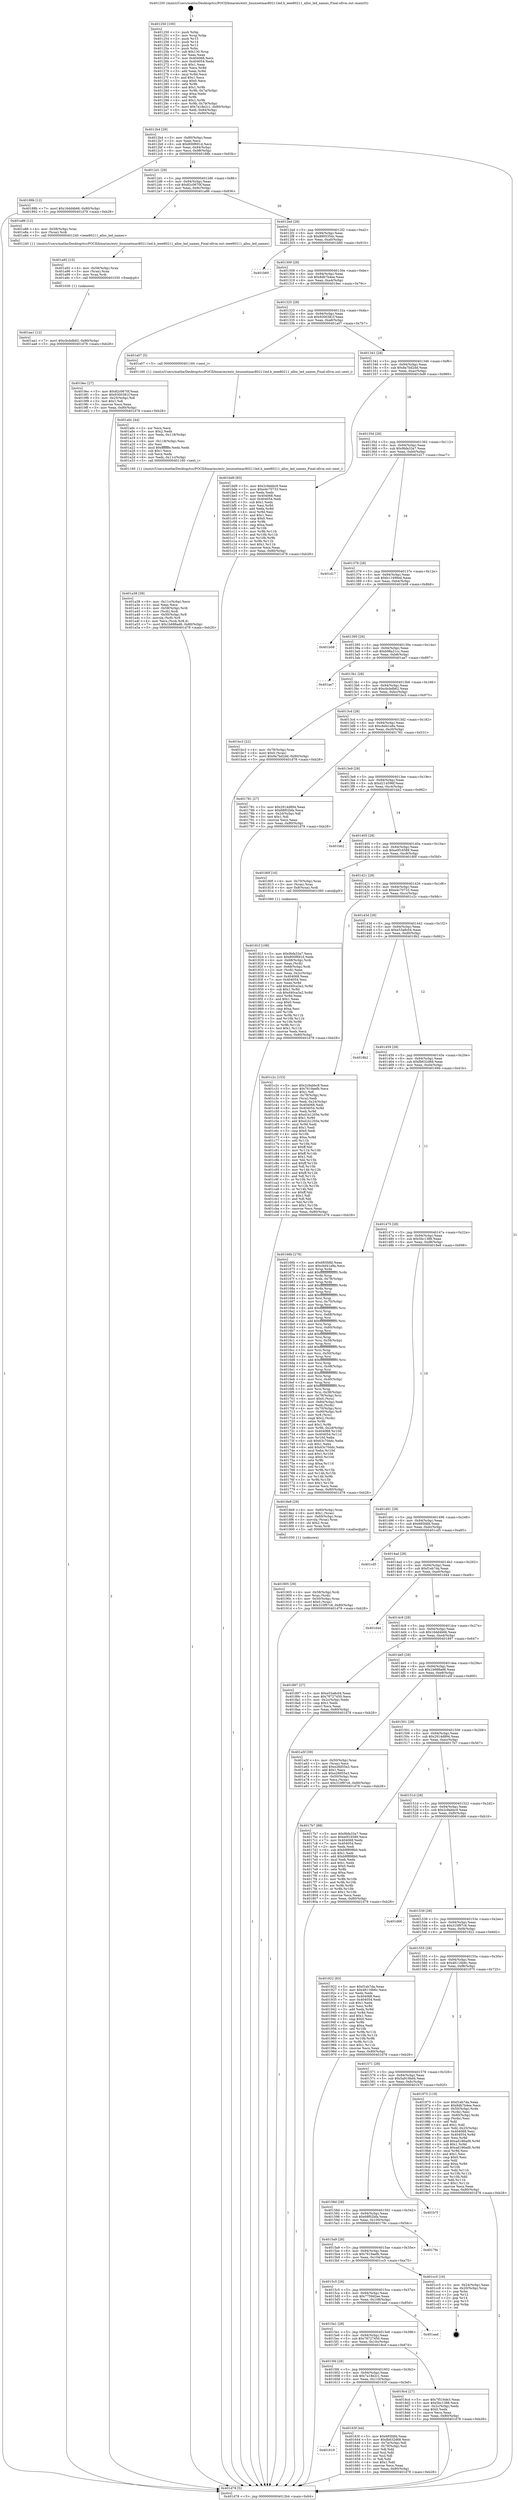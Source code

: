 digraph "0x401250" {
  label = "0x401250 (/mnt/c/Users/mathe/Desktop/tcc/POCII/binaries/extr_linuxnetmac80211led.h_ieee80211_alloc_led_names_Final-ollvm.out::main(0))"
  labelloc = "t"
  node[shape=record]

  Entry [label="",width=0.3,height=0.3,shape=circle,fillcolor=black,style=filled]
  "0x4012b4" [label="{
     0x4012b4 [29]\l
     | [instrs]\l
     &nbsp;&nbsp;0x4012b4 \<+3\>: mov -0x80(%rbp),%eax\l
     &nbsp;&nbsp;0x4012b7 \<+2\>: mov %eax,%ecx\l
     &nbsp;&nbsp;0x4012b9 \<+6\>: sub $0x800f691d,%ecx\l
     &nbsp;&nbsp;0x4012bf \<+6\>: mov %eax,-0x94(%rbp)\l
     &nbsp;&nbsp;0x4012c5 \<+6\>: mov %ecx,-0x98(%rbp)\l
     &nbsp;&nbsp;0x4012cb \<+6\>: je 000000000040188b \<main+0x63b\>\l
  }"]
  "0x40188b" [label="{
     0x40188b [12]\l
     | [instrs]\l
     &nbsp;&nbsp;0x40188b \<+7\>: movl $0x16dd4b66,-0x80(%rbp)\l
     &nbsp;&nbsp;0x401892 \<+5\>: jmp 0000000000401d78 \<main+0xb28\>\l
  }"]
  "0x4012d1" [label="{
     0x4012d1 [28]\l
     | [instrs]\l
     &nbsp;&nbsp;0x4012d1 \<+5\>: jmp 00000000004012d6 \<main+0x86\>\l
     &nbsp;&nbsp;0x4012d6 \<+6\>: mov -0x94(%rbp),%eax\l
     &nbsp;&nbsp;0x4012dc \<+5\>: sub $0x82c0670f,%eax\l
     &nbsp;&nbsp;0x4012e1 \<+6\>: mov %eax,-0x9c(%rbp)\l
     &nbsp;&nbsp;0x4012e7 \<+6\>: je 0000000000401a86 \<main+0x836\>\l
  }"]
  Exit [label="",width=0.3,height=0.3,shape=circle,fillcolor=black,style=filled,peripheries=2]
  "0x401a86" [label="{
     0x401a86 [12]\l
     | [instrs]\l
     &nbsp;&nbsp;0x401a86 \<+4\>: mov -0x58(%rbp),%rax\l
     &nbsp;&nbsp;0x401a8a \<+3\>: mov (%rax),%rdi\l
     &nbsp;&nbsp;0x401a8d \<+5\>: call 0000000000401240 \<ieee80211_alloc_led_names\>\l
     | [calls]\l
     &nbsp;&nbsp;0x401240 \{1\} (/mnt/c/Users/mathe/Desktop/tcc/POCII/binaries/extr_linuxnetmac80211led.h_ieee80211_alloc_led_names_Final-ollvm.out::ieee80211_alloc_led_names)\l
  }"]
  "0x4012ed" [label="{
     0x4012ed [28]\l
     | [instrs]\l
     &nbsp;&nbsp;0x4012ed \<+5\>: jmp 00000000004012f2 \<main+0xa2\>\l
     &nbsp;&nbsp;0x4012f2 \<+6\>: mov -0x94(%rbp),%eax\l
     &nbsp;&nbsp;0x4012f8 \<+5\>: sub $0x8905354c,%eax\l
     &nbsp;&nbsp;0x4012fd \<+6\>: mov %eax,-0xa0(%rbp)\l
     &nbsp;&nbsp;0x401303 \<+6\>: je 0000000000401b60 \<main+0x910\>\l
  }"]
  "0x401aa1" [label="{
     0x401aa1 [12]\l
     | [instrs]\l
     &nbsp;&nbsp;0x401aa1 \<+7\>: movl $0xcbcbdb62,-0x80(%rbp)\l
     &nbsp;&nbsp;0x401aa8 \<+5\>: jmp 0000000000401d78 \<main+0xb28\>\l
  }"]
  "0x401b60" [label="{
     0x401b60\l
  }", style=dashed]
  "0x401309" [label="{
     0x401309 [28]\l
     | [instrs]\l
     &nbsp;&nbsp;0x401309 \<+5\>: jmp 000000000040130e \<main+0xbe\>\l
     &nbsp;&nbsp;0x40130e \<+6\>: mov -0x94(%rbp),%eax\l
     &nbsp;&nbsp;0x401314 \<+5\>: sub $0x8db7b4ee,%eax\l
     &nbsp;&nbsp;0x401319 \<+6\>: mov %eax,-0xa4(%rbp)\l
     &nbsp;&nbsp;0x40131f \<+6\>: je 00000000004019ec \<main+0x79c\>\l
  }"]
  "0x401a92" [label="{
     0x401a92 [15]\l
     | [instrs]\l
     &nbsp;&nbsp;0x401a92 \<+4\>: mov -0x58(%rbp),%rax\l
     &nbsp;&nbsp;0x401a96 \<+3\>: mov (%rax),%rax\l
     &nbsp;&nbsp;0x401a99 \<+3\>: mov %rax,%rdi\l
     &nbsp;&nbsp;0x401a9c \<+5\>: call 0000000000401030 \<free@plt\>\l
     | [calls]\l
     &nbsp;&nbsp;0x401030 \{1\} (unknown)\l
  }"]
  "0x4019ec" [label="{
     0x4019ec [27]\l
     | [instrs]\l
     &nbsp;&nbsp;0x4019ec \<+5\>: mov $0x82c0670f,%eax\l
     &nbsp;&nbsp;0x4019f1 \<+5\>: mov $0x9300381f,%ecx\l
     &nbsp;&nbsp;0x4019f6 \<+3\>: mov -0x25(%rbp),%dl\l
     &nbsp;&nbsp;0x4019f9 \<+3\>: test $0x1,%dl\l
     &nbsp;&nbsp;0x4019fc \<+3\>: cmovne %ecx,%eax\l
     &nbsp;&nbsp;0x4019ff \<+3\>: mov %eax,-0x80(%rbp)\l
     &nbsp;&nbsp;0x401a02 \<+5\>: jmp 0000000000401d78 \<main+0xb28\>\l
  }"]
  "0x401325" [label="{
     0x401325 [28]\l
     | [instrs]\l
     &nbsp;&nbsp;0x401325 \<+5\>: jmp 000000000040132a \<main+0xda\>\l
     &nbsp;&nbsp;0x40132a \<+6\>: mov -0x94(%rbp),%eax\l
     &nbsp;&nbsp;0x401330 \<+5\>: sub $0x9300381f,%eax\l
     &nbsp;&nbsp;0x401335 \<+6\>: mov %eax,-0xa8(%rbp)\l
     &nbsp;&nbsp;0x40133b \<+6\>: je 0000000000401a07 \<main+0x7b7\>\l
  }"]
  "0x401a38" [label="{
     0x401a38 [39]\l
     | [instrs]\l
     &nbsp;&nbsp;0x401a38 \<+6\>: mov -0x11c(%rbp),%ecx\l
     &nbsp;&nbsp;0x401a3e \<+3\>: imul %eax,%ecx\l
     &nbsp;&nbsp;0x401a41 \<+4\>: mov -0x58(%rbp),%rdi\l
     &nbsp;&nbsp;0x401a45 \<+3\>: mov (%rdi),%rdi\l
     &nbsp;&nbsp;0x401a48 \<+4\>: mov -0x50(%rbp),%r8\l
     &nbsp;&nbsp;0x401a4c \<+3\>: movslq (%r8),%r8\l
     &nbsp;&nbsp;0x401a4f \<+4\>: mov %ecx,(%rdi,%r8,4)\l
     &nbsp;&nbsp;0x401a53 \<+7\>: movl $0x1b688ad6,-0x80(%rbp)\l
     &nbsp;&nbsp;0x401a5a \<+5\>: jmp 0000000000401d78 \<main+0xb28\>\l
  }"]
  "0x401a07" [label="{
     0x401a07 [5]\l
     | [instrs]\l
     &nbsp;&nbsp;0x401a07 \<+5\>: call 0000000000401160 \<next_i\>\l
     | [calls]\l
     &nbsp;&nbsp;0x401160 \{1\} (/mnt/c/Users/mathe/Desktop/tcc/POCII/binaries/extr_linuxnetmac80211led.h_ieee80211_alloc_led_names_Final-ollvm.out::next_i)\l
  }"]
  "0x401341" [label="{
     0x401341 [28]\l
     | [instrs]\l
     &nbsp;&nbsp;0x401341 \<+5\>: jmp 0000000000401346 \<main+0xf6\>\l
     &nbsp;&nbsp;0x401346 \<+6\>: mov -0x94(%rbp),%eax\l
     &nbsp;&nbsp;0x40134c \<+5\>: sub $0x9a7bd2dd,%eax\l
     &nbsp;&nbsp;0x401351 \<+6\>: mov %eax,-0xac(%rbp)\l
     &nbsp;&nbsp;0x401357 \<+6\>: je 0000000000401bd9 \<main+0x989\>\l
  }"]
  "0x401a0c" [label="{
     0x401a0c [44]\l
     | [instrs]\l
     &nbsp;&nbsp;0x401a0c \<+2\>: xor %ecx,%ecx\l
     &nbsp;&nbsp;0x401a0e \<+5\>: mov $0x2,%edx\l
     &nbsp;&nbsp;0x401a13 \<+6\>: mov %edx,-0x118(%rbp)\l
     &nbsp;&nbsp;0x401a19 \<+1\>: cltd\l
     &nbsp;&nbsp;0x401a1a \<+6\>: mov -0x118(%rbp),%esi\l
     &nbsp;&nbsp;0x401a20 \<+2\>: idiv %esi\l
     &nbsp;&nbsp;0x401a22 \<+6\>: imul $0xfffffffe,%edx,%edx\l
     &nbsp;&nbsp;0x401a28 \<+3\>: sub $0x1,%ecx\l
     &nbsp;&nbsp;0x401a2b \<+2\>: sub %ecx,%edx\l
     &nbsp;&nbsp;0x401a2d \<+6\>: mov %edx,-0x11c(%rbp)\l
     &nbsp;&nbsp;0x401a33 \<+5\>: call 0000000000401160 \<next_i\>\l
     | [calls]\l
     &nbsp;&nbsp;0x401160 \{1\} (/mnt/c/Users/mathe/Desktop/tcc/POCII/binaries/extr_linuxnetmac80211led.h_ieee80211_alloc_led_names_Final-ollvm.out::next_i)\l
  }"]
  "0x401bd9" [label="{
     0x401bd9 [83]\l
     | [instrs]\l
     &nbsp;&nbsp;0x401bd9 \<+5\>: mov $0x2c9abbc9,%eax\l
     &nbsp;&nbsp;0x401bde \<+5\>: mov $0xe4c70733,%ecx\l
     &nbsp;&nbsp;0x401be3 \<+2\>: xor %edx,%edx\l
     &nbsp;&nbsp;0x401be5 \<+7\>: mov 0x404068,%esi\l
     &nbsp;&nbsp;0x401bec \<+7\>: mov 0x404054,%edi\l
     &nbsp;&nbsp;0x401bf3 \<+3\>: sub $0x1,%edx\l
     &nbsp;&nbsp;0x401bf6 \<+3\>: mov %esi,%r8d\l
     &nbsp;&nbsp;0x401bf9 \<+3\>: add %edx,%r8d\l
     &nbsp;&nbsp;0x401bfc \<+4\>: imul %r8d,%esi\l
     &nbsp;&nbsp;0x401c00 \<+3\>: and $0x1,%esi\l
     &nbsp;&nbsp;0x401c03 \<+3\>: cmp $0x0,%esi\l
     &nbsp;&nbsp;0x401c06 \<+4\>: sete %r9b\l
     &nbsp;&nbsp;0x401c0a \<+3\>: cmp $0xa,%edi\l
     &nbsp;&nbsp;0x401c0d \<+4\>: setl %r10b\l
     &nbsp;&nbsp;0x401c11 \<+3\>: mov %r9b,%r11b\l
     &nbsp;&nbsp;0x401c14 \<+3\>: and %r10b,%r11b\l
     &nbsp;&nbsp;0x401c17 \<+3\>: xor %r10b,%r9b\l
     &nbsp;&nbsp;0x401c1a \<+3\>: or %r9b,%r11b\l
     &nbsp;&nbsp;0x401c1d \<+4\>: test $0x1,%r11b\l
     &nbsp;&nbsp;0x401c21 \<+3\>: cmovne %ecx,%eax\l
     &nbsp;&nbsp;0x401c24 \<+3\>: mov %eax,-0x80(%rbp)\l
     &nbsp;&nbsp;0x401c27 \<+5\>: jmp 0000000000401d78 \<main+0xb28\>\l
  }"]
  "0x40135d" [label="{
     0x40135d [28]\l
     | [instrs]\l
     &nbsp;&nbsp;0x40135d \<+5\>: jmp 0000000000401362 \<main+0x112\>\l
     &nbsp;&nbsp;0x401362 \<+6\>: mov -0x94(%rbp),%eax\l
     &nbsp;&nbsp;0x401368 \<+5\>: sub $0x9bfa33a7,%eax\l
     &nbsp;&nbsp;0x40136d \<+6\>: mov %eax,-0xb0(%rbp)\l
     &nbsp;&nbsp;0x401373 \<+6\>: je 0000000000401d17 \<main+0xac7\>\l
  }"]
  "0x401905" [label="{
     0x401905 [29]\l
     | [instrs]\l
     &nbsp;&nbsp;0x401905 \<+4\>: mov -0x58(%rbp),%rdi\l
     &nbsp;&nbsp;0x401909 \<+3\>: mov %rax,(%rdi)\l
     &nbsp;&nbsp;0x40190c \<+4\>: mov -0x50(%rbp),%rax\l
     &nbsp;&nbsp;0x401910 \<+6\>: movl $0x0,(%rax)\l
     &nbsp;&nbsp;0x401916 \<+7\>: movl $0x310f97c6,-0x80(%rbp)\l
     &nbsp;&nbsp;0x40191d \<+5\>: jmp 0000000000401d78 \<main+0xb28\>\l
  }"]
  "0x401d17" [label="{
     0x401d17\l
  }", style=dashed]
  "0x401379" [label="{
     0x401379 [28]\l
     | [instrs]\l
     &nbsp;&nbsp;0x401379 \<+5\>: jmp 000000000040137e \<main+0x12e\>\l
     &nbsp;&nbsp;0x40137e \<+6\>: mov -0x94(%rbp),%eax\l
     &nbsp;&nbsp;0x401384 \<+5\>: sub $0xb11499ed,%eax\l
     &nbsp;&nbsp;0x401389 \<+6\>: mov %eax,-0xb4(%rbp)\l
     &nbsp;&nbsp;0x40138f \<+6\>: je 0000000000401b08 \<main+0x8b8\>\l
  }"]
  "0x40181f" [label="{
     0x40181f [108]\l
     | [instrs]\l
     &nbsp;&nbsp;0x40181f \<+5\>: mov $0x9bfa33a7,%ecx\l
     &nbsp;&nbsp;0x401824 \<+5\>: mov $0x800f691d,%edx\l
     &nbsp;&nbsp;0x401829 \<+4\>: mov -0x68(%rbp),%rdi\l
     &nbsp;&nbsp;0x40182d \<+2\>: mov %eax,(%rdi)\l
     &nbsp;&nbsp;0x40182f \<+4\>: mov -0x68(%rbp),%rdi\l
     &nbsp;&nbsp;0x401833 \<+2\>: mov (%rdi),%eax\l
     &nbsp;&nbsp;0x401835 \<+3\>: mov %eax,-0x2c(%rbp)\l
     &nbsp;&nbsp;0x401838 \<+7\>: mov 0x404068,%eax\l
     &nbsp;&nbsp;0x40183f \<+7\>: mov 0x404054,%esi\l
     &nbsp;&nbsp;0x401846 \<+3\>: mov %eax,%r8d\l
     &nbsp;&nbsp;0x401849 \<+7\>: add $0xd40ca3a2,%r8d\l
     &nbsp;&nbsp;0x401850 \<+4\>: sub $0x1,%r8d\l
     &nbsp;&nbsp;0x401854 \<+7\>: sub $0xd40ca3a2,%r8d\l
     &nbsp;&nbsp;0x40185b \<+4\>: imul %r8d,%eax\l
     &nbsp;&nbsp;0x40185f \<+3\>: and $0x1,%eax\l
     &nbsp;&nbsp;0x401862 \<+3\>: cmp $0x0,%eax\l
     &nbsp;&nbsp;0x401865 \<+4\>: sete %r9b\l
     &nbsp;&nbsp;0x401869 \<+3\>: cmp $0xa,%esi\l
     &nbsp;&nbsp;0x40186c \<+4\>: setl %r10b\l
     &nbsp;&nbsp;0x401870 \<+3\>: mov %r9b,%r11b\l
     &nbsp;&nbsp;0x401873 \<+3\>: and %r10b,%r11b\l
     &nbsp;&nbsp;0x401876 \<+3\>: xor %r10b,%r9b\l
     &nbsp;&nbsp;0x401879 \<+3\>: or %r9b,%r11b\l
     &nbsp;&nbsp;0x40187c \<+4\>: test $0x1,%r11b\l
     &nbsp;&nbsp;0x401880 \<+3\>: cmovne %edx,%ecx\l
     &nbsp;&nbsp;0x401883 \<+3\>: mov %ecx,-0x80(%rbp)\l
     &nbsp;&nbsp;0x401886 \<+5\>: jmp 0000000000401d78 \<main+0xb28\>\l
  }"]
  "0x401b08" [label="{
     0x401b08\l
  }", style=dashed]
  "0x401395" [label="{
     0x401395 [28]\l
     | [instrs]\l
     &nbsp;&nbsp;0x401395 \<+5\>: jmp 000000000040139a \<main+0x14a\>\l
     &nbsp;&nbsp;0x40139a \<+6\>: mov -0x94(%rbp),%eax\l
     &nbsp;&nbsp;0x4013a0 \<+5\>: sub $0xb98a21cc,%eax\l
     &nbsp;&nbsp;0x4013a5 \<+6\>: mov %eax,-0xb8(%rbp)\l
     &nbsp;&nbsp;0x4013ab \<+6\>: je 0000000000401ae7 \<main+0x897\>\l
  }"]
  "0x401250" [label="{
     0x401250 [100]\l
     | [instrs]\l
     &nbsp;&nbsp;0x401250 \<+1\>: push %rbp\l
     &nbsp;&nbsp;0x401251 \<+3\>: mov %rsp,%rbp\l
     &nbsp;&nbsp;0x401254 \<+2\>: push %r15\l
     &nbsp;&nbsp;0x401256 \<+2\>: push %r14\l
     &nbsp;&nbsp;0x401258 \<+2\>: push %r12\l
     &nbsp;&nbsp;0x40125a \<+1\>: push %rbx\l
     &nbsp;&nbsp;0x40125b \<+7\>: sub $0x130,%rsp\l
     &nbsp;&nbsp;0x401262 \<+2\>: xor %eax,%eax\l
     &nbsp;&nbsp;0x401264 \<+7\>: mov 0x404068,%ecx\l
     &nbsp;&nbsp;0x40126b \<+7\>: mov 0x404054,%edx\l
     &nbsp;&nbsp;0x401272 \<+3\>: sub $0x1,%eax\l
     &nbsp;&nbsp;0x401275 \<+3\>: mov %ecx,%r8d\l
     &nbsp;&nbsp;0x401278 \<+3\>: add %eax,%r8d\l
     &nbsp;&nbsp;0x40127b \<+4\>: imul %r8d,%ecx\l
     &nbsp;&nbsp;0x40127f \<+3\>: and $0x1,%ecx\l
     &nbsp;&nbsp;0x401282 \<+3\>: cmp $0x0,%ecx\l
     &nbsp;&nbsp;0x401285 \<+4\>: sete %r9b\l
     &nbsp;&nbsp;0x401289 \<+4\>: and $0x1,%r9b\l
     &nbsp;&nbsp;0x40128d \<+4\>: mov %r9b,-0x7a(%rbp)\l
     &nbsp;&nbsp;0x401291 \<+3\>: cmp $0xa,%edx\l
     &nbsp;&nbsp;0x401294 \<+4\>: setl %r9b\l
     &nbsp;&nbsp;0x401298 \<+4\>: and $0x1,%r9b\l
     &nbsp;&nbsp;0x40129c \<+4\>: mov %r9b,-0x79(%rbp)\l
     &nbsp;&nbsp;0x4012a0 \<+7\>: movl $0x7a18e2c1,-0x80(%rbp)\l
     &nbsp;&nbsp;0x4012a7 \<+6\>: mov %edi,-0x84(%rbp)\l
     &nbsp;&nbsp;0x4012ad \<+7\>: mov %rsi,-0x90(%rbp)\l
  }"]
  "0x401ae7" [label="{
     0x401ae7\l
  }", style=dashed]
  "0x4013b1" [label="{
     0x4013b1 [28]\l
     | [instrs]\l
     &nbsp;&nbsp;0x4013b1 \<+5\>: jmp 00000000004013b6 \<main+0x166\>\l
     &nbsp;&nbsp;0x4013b6 \<+6\>: mov -0x94(%rbp),%eax\l
     &nbsp;&nbsp;0x4013bc \<+5\>: sub $0xcbcbdb62,%eax\l
     &nbsp;&nbsp;0x4013c1 \<+6\>: mov %eax,-0xbc(%rbp)\l
     &nbsp;&nbsp;0x4013c7 \<+6\>: je 0000000000401bc3 \<main+0x973\>\l
  }"]
  "0x401d78" [label="{
     0x401d78 [5]\l
     | [instrs]\l
     &nbsp;&nbsp;0x401d78 \<+5\>: jmp 00000000004012b4 \<main+0x64\>\l
  }"]
  "0x401bc3" [label="{
     0x401bc3 [22]\l
     | [instrs]\l
     &nbsp;&nbsp;0x401bc3 \<+4\>: mov -0x78(%rbp),%rax\l
     &nbsp;&nbsp;0x401bc7 \<+6\>: movl $0x0,(%rax)\l
     &nbsp;&nbsp;0x401bcd \<+7\>: movl $0x9a7bd2dd,-0x80(%rbp)\l
     &nbsp;&nbsp;0x401bd4 \<+5\>: jmp 0000000000401d78 \<main+0xb28\>\l
  }"]
  "0x4013cd" [label="{
     0x4013cd [28]\l
     | [instrs]\l
     &nbsp;&nbsp;0x4013cd \<+5\>: jmp 00000000004013d2 \<main+0x182\>\l
     &nbsp;&nbsp;0x4013d2 \<+6\>: mov -0x94(%rbp),%eax\l
     &nbsp;&nbsp;0x4013d8 \<+5\>: sub $0xcbd41a9a,%eax\l
     &nbsp;&nbsp;0x4013dd \<+6\>: mov %eax,-0xc0(%rbp)\l
     &nbsp;&nbsp;0x4013e3 \<+6\>: je 0000000000401781 \<main+0x531\>\l
  }"]
  "0x401619" [label="{
     0x401619\l
  }", style=dashed]
  "0x401781" [label="{
     0x401781 [27]\l
     | [instrs]\l
     &nbsp;&nbsp;0x401781 \<+5\>: mov $0x2914d894,%eax\l
     &nbsp;&nbsp;0x401786 \<+5\>: mov $0x68f02bfa,%ecx\l
     &nbsp;&nbsp;0x40178b \<+3\>: mov -0x2d(%rbp),%dl\l
     &nbsp;&nbsp;0x40178e \<+3\>: test $0x1,%dl\l
     &nbsp;&nbsp;0x401791 \<+3\>: cmovne %ecx,%eax\l
     &nbsp;&nbsp;0x401794 \<+3\>: mov %eax,-0x80(%rbp)\l
     &nbsp;&nbsp;0x401797 \<+5\>: jmp 0000000000401d78 \<main+0xb28\>\l
  }"]
  "0x4013e9" [label="{
     0x4013e9 [28]\l
     | [instrs]\l
     &nbsp;&nbsp;0x4013e9 \<+5\>: jmp 00000000004013ee \<main+0x19e\>\l
     &nbsp;&nbsp;0x4013ee \<+6\>: mov -0x94(%rbp),%eax\l
     &nbsp;&nbsp;0x4013f4 \<+5\>: sub $0xd214596f,%eax\l
     &nbsp;&nbsp;0x4013f9 \<+6\>: mov %eax,-0xc4(%rbp)\l
     &nbsp;&nbsp;0x4013ff \<+6\>: je 0000000000401bb2 \<main+0x962\>\l
  }"]
  "0x40163f" [label="{
     0x40163f [44]\l
     | [instrs]\l
     &nbsp;&nbsp;0x40163f \<+5\>: mov $0x685fdfd,%eax\l
     &nbsp;&nbsp;0x401644 \<+5\>: mov $0xfb632d68,%ecx\l
     &nbsp;&nbsp;0x401649 \<+3\>: mov -0x7a(%rbp),%dl\l
     &nbsp;&nbsp;0x40164c \<+4\>: mov -0x79(%rbp),%sil\l
     &nbsp;&nbsp;0x401650 \<+3\>: mov %dl,%dil\l
     &nbsp;&nbsp;0x401653 \<+3\>: and %sil,%dil\l
     &nbsp;&nbsp;0x401656 \<+3\>: xor %sil,%dl\l
     &nbsp;&nbsp;0x401659 \<+3\>: or %dl,%dil\l
     &nbsp;&nbsp;0x40165c \<+4\>: test $0x1,%dil\l
     &nbsp;&nbsp;0x401660 \<+3\>: cmovne %ecx,%eax\l
     &nbsp;&nbsp;0x401663 \<+3\>: mov %eax,-0x80(%rbp)\l
     &nbsp;&nbsp;0x401666 \<+5\>: jmp 0000000000401d78 \<main+0xb28\>\l
  }"]
  "0x401bb2" [label="{
     0x401bb2\l
  }", style=dashed]
  "0x401405" [label="{
     0x401405 [28]\l
     | [instrs]\l
     &nbsp;&nbsp;0x401405 \<+5\>: jmp 000000000040140a \<main+0x1ba\>\l
     &nbsp;&nbsp;0x40140a \<+6\>: mov -0x94(%rbp),%eax\l
     &nbsp;&nbsp;0x401410 \<+5\>: sub $0xe0f16589,%eax\l
     &nbsp;&nbsp;0x401415 \<+6\>: mov %eax,-0xc8(%rbp)\l
     &nbsp;&nbsp;0x40141b \<+6\>: je 000000000040180f \<main+0x5bf\>\l
  }"]
  "0x4015fd" [label="{
     0x4015fd [28]\l
     | [instrs]\l
     &nbsp;&nbsp;0x4015fd \<+5\>: jmp 0000000000401602 \<main+0x3b2\>\l
     &nbsp;&nbsp;0x401602 \<+6\>: mov -0x94(%rbp),%eax\l
     &nbsp;&nbsp;0x401608 \<+5\>: sub $0x7a18e2c1,%eax\l
     &nbsp;&nbsp;0x40160d \<+6\>: mov %eax,-0x110(%rbp)\l
     &nbsp;&nbsp;0x401613 \<+6\>: je 000000000040163f \<main+0x3ef\>\l
  }"]
  "0x40180f" [label="{
     0x40180f [16]\l
     | [instrs]\l
     &nbsp;&nbsp;0x40180f \<+4\>: mov -0x70(%rbp),%rax\l
     &nbsp;&nbsp;0x401813 \<+3\>: mov (%rax),%rax\l
     &nbsp;&nbsp;0x401816 \<+4\>: mov 0x8(%rax),%rdi\l
     &nbsp;&nbsp;0x40181a \<+5\>: call 0000000000401060 \<atoi@plt\>\l
     | [calls]\l
     &nbsp;&nbsp;0x401060 \{1\} (unknown)\l
  }"]
  "0x401421" [label="{
     0x401421 [28]\l
     | [instrs]\l
     &nbsp;&nbsp;0x401421 \<+5\>: jmp 0000000000401426 \<main+0x1d6\>\l
     &nbsp;&nbsp;0x401426 \<+6\>: mov -0x94(%rbp),%eax\l
     &nbsp;&nbsp;0x40142c \<+5\>: sub $0xe4c70733,%eax\l
     &nbsp;&nbsp;0x401431 \<+6\>: mov %eax,-0xcc(%rbp)\l
     &nbsp;&nbsp;0x401437 \<+6\>: je 0000000000401c2c \<main+0x9dc\>\l
  }"]
  "0x4018cd" [label="{
     0x4018cd [27]\l
     | [instrs]\l
     &nbsp;&nbsp;0x4018cd \<+5\>: mov $0x7f516de3,%eax\l
     &nbsp;&nbsp;0x4018d2 \<+5\>: mov $0x5bc1388,%ecx\l
     &nbsp;&nbsp;0x4018d7 \<+3\>: mov -0x2c(%rbp),%edx\l
     &nbsp;&nbsp;0x4018da \<+3\>: cmp $0x0,%edx\l
     &nbsp;&nbsp;0x4018dd \<+3\>: cmove %ecx,%eax\l
     &nbsp;&nbsp;0x4018e0 \<+3\>: mov %eax,-0x80(%rbp)\l
     &nbsp;&nbsp;0x4018e3 \<+5\>: jmp 0000000000401d78 \<main+0xb28\>\l
  }"]
  "0x401c2c" [label="{
     0x401c2c [153]\l
     | [instrs]\l
     &nbsp;&nbsp;0x401c2c \<+5\>: mov $0x2c9abbc9,%eax\l
     &nbsp;&nbsp;0x401c31 \<+5\>: mov $0x7619aefb,%ecx\l
     &nbsp;&nbsp;0x401c36 \<+2\>: mov $0x1,%dl\l
     &nbsp;&nbsp;0x401c38 \<+4\>: mov -0x78(%rbp),%rsi\l
     &nbsp;&nbsp;0x401c3c \<+2\>: mov (%rsi),%edi\l
     &nbsp;&nbsp;0x401c3e \<+3\>: mov %edi,-0x24(%rbp)\l
     &nbsp;&nbsp;0x401c41 \<+7\>: mov 0x404068,%edi\l
     &nbsp;&nbsp;0x401c48 \<+8\>: mov 0x404054,%r8d\l
     &nbsp;&nbsp;0x401c50 \<+3\>: mov %edi,%r9d\l
     &nbsp;&nbsp;0x401c53 \<+7\>: sub $0xd1b1205e,%r9d\l
     &nbsp;&nbsp;0x401c5a \<+4\>: sub $0x1,%r9d\l
     &nbsp;&nbsp;0x401c5e \<+7\>: add $0xd1b1205e,%r9d\l
     &nbsp;&nbsp;0x401c65 \<+4\>: imul %r9d,%edi\l
     &nbsp;&nbsp;0x401c69 \<+3\>: and $0x1,%edi\l
     &nbsp;&nbsp;0x401c6c \<+3\>: cmp $0x0,%edi\l
     &nbsp;&nbsp;0x401c6f \<+4\>: sete %r10b\l
     &nbsp;&nbsp;0x401c73 \<+4\>: cmp $0xa,%r8d\l
     &nbsp;&nbsp;0x401c77 \<+4\>: setl %r11b\l
     &nbsp;&nbsp;0x401c7b \<+3\>: mov %r10b,%bl\l
     &nbsp;&nbsp;0x401c7e \<+3\>: xor $0xff,%bl\l
     &nbsp;&nbsp;0x401c81 \<+3\>: mov %r11b,%r14b\l
     &nbsp;&nbsp;0x401c84 \<+4\>: xor $0xff,%r14b\l
     &nbsp;&nbsp;0x401c88 \<+3\>: xor $0x1,%dl\l
     &nbsp;&nbsp;0x401c8b \<+3\>: mov %bl,%r15b\l
     &nbsp;&nbsp;0x401c8e \<+4\>: and $0xff,%r15b\l
     &nbsp;&nbsp;0x401c92 \<+3\>: and %dl,%r10b\l
     &nbsp;&nbsp;0x401c95 \<+3\>: mov %r14b,%r12b\l
     &nbsp;&nbsp;0x401c98 \<+4\>: and $0xff,%r12b\l
     &nbsp;&nbsp;0x401c9c \<+3\>: and %dl,%r11b\l
     &nbsp;&nbsp;0x401c9f \<+3\>: or %r10b,%r15b\l
     &nbsp;&nbsp;0x401ca2 \<+3\>: or %r11b,%r12b\l
     &nbsp;&nbsp;0x401ca5 \<+3\>: xor %r12b,%r15b\l
     &nbsp;&nbsp;0x401ca8 \<+3\>: or %r14b,%bl\l
     &nbsp;&nbsp;0x401cab \<+3\>: xor $0xff,%bl\l
     &nbsp;&nbsp;0x401cae \<+3\>: or $0x1,%dl\l
     &nbsp;&nbsp;0x401cb1 \<+2\>: and %dl,%bl\l
     &nbsp;&nbsp;0x401cb3 \<+3\>: or %bl,%r15b\l
     &nbsp;&nbsp;0x401cb6 \<+4\>: test $0x1,%r15b\l
     &nbsp;&nbsp;0x401cba \<+3\>: cmovne %ecx,%eax\l
     &nbsp;&nbsp;0x401cbd \<+3\>: mov %eax,-0x80(%rbp)\l
     &nbsp;&nbsp;0x401cc0 \<+5\>: jmp 0000000000401d78 \<main+0xb28\>\l
  }"]
  "0x40143d" [label="{
     0x40143d [28]\l
     | [instrs]\l
     &nbsp;&nbsp;0x40143d \<+5\>: jmp 0000000000401442 \<main+0x1f2\>\l
     &nbsp;&nbsp;0x401442 \<+6\>: mov -0x94(%rbp),%eax\l
     &nbsp;&nbsp;0x401448 \<+5\>: sub $0xe53a8c04,%eax\l
     &nbsp;&nbsp;0x40144d \<+6\>: mov %eax,-0xd0(%rbp)\l
     &nbsp;&nbsp;0x401453 \<+6\>: je 00000000004018b2 \<main+0x662\>\l
  }"]
  "0x4015e1" [label="{
     0x4015e1 [28]\l
     | [instrs]\l
     &nbsp;&nbsp;0x4015e1 \<+5\>: jmp 00000000004015e6 \<main+0x396\>\l
     &nbsp;&nbsp;0x4015e6 \<+6\>: mov -0x94(%rbp),%eax\l
     &nbsp;&nbsp;0x4015ec \<+5\>: sub $0x78727450,%eax\l
     &nbsp;&nbsp;0x4015f1 \<+6\>: mov %eax,-0x10c(%rbp)\l
     &nbsp;&nbsp;0x4015f7 \<+6\>: je 00000000004018cd \<main+0x67d\>\l
  }"]
  "0x4018b2" [label="{
     0x4018b2\l
  }", style=dashed]
  "0x401459" [label="{
     0x401459 [28]\l
     | [instrs]\l
     &nbsp;&nbsp;0x401459 \<+5\>: jmp 000000000040145e \<main+0x20e\>\l
     &nbsp;&nbsp;0x40145e \<+6\>: mov -0x94(%rbp),%eax\l
     &nbsp;&nbsp;0x401464 \<+5\>: sub $0xfb632d68,%eax\l
     &nbsp;&nbsp;0x401469 \<+6\>: mov %eax,-0xd4(%rbp)\l
     &nbsp;&nbsp;0x40146f \<+6\>: je 000000000040166b \<main+0x41b\>\l
  }"]
  "0x401aad" [label="{
     0x401aad\l
  }", style=dashed]
  "0x40166b" [label="{
     0x40166b [278]\l
     | [instrs]\l
     &nbsp;&nbsp;0x40166b \<+5\>: mov $0x685fdfd,%eax\l
     &nbsp;&nbsp;0x401670 \<+5\>: mov $0xcbd41a9a,%ecx\l
     &nbsp;&nbsp;0x401675 \<+3\>: mov %rsp,%rdx\l
     &nbsp;&nbsp;0x401678 \<+4\>: add $0xfffffffffffffff0,%rdx\l
     &nbsp;&nbsp;0x40167c \<+3\>: mov %rdx,%rsp\l
     &nbsp;&nbsp;0x40167f \<+4\>: mov %rdx,-0x78(%rbp)\l
     &nbsp;&nbsp;0x401683 \<+3\>: mov %rsp,%rdx\l
     &nbsp;&nbsp;0x401686 \<+4\>: add $0xfffffffffffffff0,%rdx\l
     &nbsp;&nbsp;0x40168a \<+3\>: mov %rdx,%rsp\l
     &nbsp;&nbsp;0x40168d \<+3\>: mov %rsp,%rsi\l
     &nbsp;&nbsp;0x401690 \<+4\>: add $0xfffffffffffffff0,%rsi\l
     &nbsp;&nbsp;0x401694 \<+3\>: mov %rsi,%rsp\l
     &nbsp;&nbsp;0x401697 \<+4\>: mov %rsi,-0x70(%rbp)\l
     &nbsp;&nbsp;0x40169b \<+3\>: mov %rsp,%rsi\l
     &nbsp;&nbsp;0x40169e \<+4\>: add $0xfffffffffffffff0,%rsi\l
     &nbsp;&nbsp;0x4016a2 \<+3\>: mov %rsi,%rsp\l
     &nbsp;&nbsp;0x4016a5 \<+4\>: mov %rsi,-0x68(%rbp)\l
     &nbsp;&nbsp;0x4016a9 \<+3\>: mov %rsp,%rsi\l
     &nbsp;&nbsp;0x4016ac \<+4\>: add $0xfffffffffffffff0,%rsi\l
     &nbsp;&nbsp;0x4016b0 \<+3\>: mov %rsi,%rsp\l
     &nbsp;&nbsp;0x4016b3 \<+4\>: mov %rsi,-0x60(%rbp)\l
     &nbsp;&nbsp;0x4016b7 \<+3\>: mov %rsp,%rsi\l
     &nbsp;&nbsp;0x4016ba \<+4\>: add $0xfffffffffffffff0,%rsi\l
     &nbsp;&nbsp;0x4016be \<+3\>: mov %rsi,%rsp\l
     &nbsp;&nbsp;0x4016c1 \<+4\>: mov %rsi,-0x58(%rbp)\l
     &nbsp;&nbsp;0x4016c5 \<+3\>: mov %rsp,%rsi\l
     &nbsp;&nbsp;0x4016c8 \<+4\>: add $0xfffffffffffffff0,%rsi\l
     &nbsp;&nbsp;0x4016cc \<+3\>: mov %rsi,%rsp\l
     &nbsp;&nbsp;0x4016cf \<+4\>: mov %rsi,-0x50(%rbp)\l
     &nbsp;&nbsp;0x4016d3 \<+3\>: mov %rsp,%rsi\l
     &nbsp;&nbsp;0x4016d6 \<+4\>: add $0xfffffffffffffff0,%rsi\l
     &nbsp;&nbsp;0x4016da \<+3\>: mov %rsi,%rsp\l
     &nbsp;&nbsp;0x4016dd \<+4\>: mov %rsi,-0x48(%rbp)\l
     &nbsp;&nbsp;0x4016e1 \<+3\>: mov %rsp,%rsi\l
     &nbsp;&nbsp;0x4016e4 \<+4\>: add $0xfffffffffffffff0,%rsi\l
     &nbsp;&nbsp;0x4016e8 \<+3\>: mov %rsi,%rsp\l
     &nbsp;&nbsp;0x4016eb \<+4\>: mov %rsi,-0x40(%rbp)\l
     &nbsp;&nbsp;0x4016ef \<+3\>: mov %rsp,%rsi\l
     &nbsp;&nbsp;0x4016f2 \<+4\>: add $0xfffffffffffffff0,%rsi\l
     &nbsp;&nbsp;0x4016f6 \<+3\>: mov %rsi,%rsp\l
     &nbsp;&nbsp;0x4016f9 \<+4\>: mov %rsi,-0x38(%rbp)\l
     &nbsp;&nbsp;0x4016fd \<+4\>: mov -0x78(%rbp),%rsi\l
     &nbsp;&nbsp;0x401701 \<+6\>: movl $0x0,(%rsi)\l
     &nbsp;&nbsp;0x401707 \<+6\>: mov -0x84(%rbp),%edi\l
     &nbsp;&nbsp;0x40170d \<+2\>: mov %edi,(%rdx)\l
     &nbsp;&nbsp;0x40170f \<+4\>: mov -0x70(%rbp),%rsi\l
     &nbsp;&nbsp;0x401713 \<+7\>: mov -0x90(%rbp),%r8\l
     &nbsp;&nbsp;0x40171a \<+3\>: mov %r8,(%rsi)\l
     &nbsp;&nbsp;0x40171d \<+3\>: cmpl $0x2,(%rdx)\l
     &nbsp;&nbsp;0x401720 \<+4\>: setne %r9b\l
     &nbsp;&nbsp;0x401724 \<+4\>: and $0x1,%r9b\l
     &nbsp;&nbsp;0x401728 \<+4\>: mov %r9b,-0x2d(%rbp)\l
     &nbsp;&nbsp;0x40172c \<+8\>: mov 0x404068,%r10d\l
     &nbsp;&nbsp;0x401734 \<+8\>: mov 0x404054,%r11d\l
     &nbsp;&nbsp;0x40173c \<+3\>: mov %r10d,%ebx\l
     &nbsp;&nbsp;0x40173f \<+6\>: sub $0x63c70ddc,%ebx\l
     &nbsp;&nbsp;0x401745 \<+3\>: sub $0x1,%ebx\l
     &nbsp;&nbsp;0x401748 \<+6\>: add $0x63c70ddc,%ebx\l
     &nbsp;&nbsp;0x40174e \<+4\>: imul %ebx,%r10d\l
     &nbsp;&nbsp;0x401752 \<+4\>: and $0x1,%r10d\l
     &nbsp;&nbsp;0x401756 \<+4\>: cmp $0x0,%r10d\l
     &nbsp;&nbsp;0x40175a \<+4\>: sete %r9b\l
     &nbsp;&nbsp;0x40175e \<+4\>: cmp $0xa,%r11d\l
     &nbsp;&nbsp;0x401762 \<+4\>: setl %r14b\l
     &nbsp;&nbsp;0x401766 \<+3\>: mov %r9b,%r15b\l
     &nbsp;&nbsp;0x401769 \<+3\>: and %r14b,%r15b\l
     &nbsp;&nbsp;0x40176c \<+3\>: xor %r14b,%r9b\l
     &nbsp;&nbsp;0x40176f \<+3\>: or %r9b,%r15b\l
     &nbsp;&nbsp;0x401772 \<+4\>: test $0x1,%r15b\l
     &nbsp;&nbsp;0x401776 \<+3\>: cmovne %ecx,%eax\l
     &nbsp;&nbsp;0x401779 \<+3\>: mov %eax,-0x80(%rbp)\l
     &nbsp;&nbsp;0x40177c \<+5\>: jmp 0000000000401d78 \<main+0xb28\>\l
  }"]
  "0x401475" [label="{
     0x401475 [28]\l
     | [instrs]\l
     &nbsp;&nbsp;0x401475 \<+5\>: jmp 000000000040147a \<main+0x22a\>\l
     &nbsp;&nbsp;0x40147a \<+6\>: mov -0x94(%rbp),%eax\l
     &nbsp;&nbsp;0x401480 \<+5\>: sub $0x5bc1388,%eax\l
     &nbsp;&nbsp;0x401485 \<+6\>: mov %eax,-0xd8(%rbp)\l
     &nbsp;&nbsp;0x40148b \<+6\>: je 00000000004018e8 \<main+0x698\>\l
  }"]
  "0x4015c5" [label="{
     0x4015c5 [28]\l
     | [instrs]\l
     &nbsp;&nbsp;0x4015c5 \<+5\>: jmp 00000000004015ca \<main+0x37a\>\l
     &nbsp;&nbsp;0x4015ca \<+6\>: mov -0x94(%rbp),%eax\l
     &nbsp;&nbsp;0x4015d0 \<+5\>: sub $0x7759d2ee,%eax\l
     &nbsp;&nbsp;0x4015d5 \<+6\>: mov %eax,-0x108(%rbp)\l
     &nbsp;&nbsp;0x4015db \<+6\>: je 0000000000401aad \<main+0x85d\>\l
  }"]
  "0x4018e8" [label="{
     0x4018e8 [29]\l
     | [instrs]\l
     &nbsp;&nbsp;0x4018e8 \<+4\>: mov -0x60(%rbp),%rax\l
     &nbsp;&nbsp;0x4018ec \<+6\>: movl $0x1,(%rax)\l
     &nbsp;&nbsp;0x4018f2 \<+4\>: mov -0x60(%rbp),%rax\l
     &nbsp;&nbsp;0x4018f6 \<+3\>: movslq (%rax),%rax\l
     &nbsp;&nbsp;0x4018f9 \<+4\>: shl $0x2,%rax\l
     &nbsp;&nbsp;0x4018fd \<+3\>: mov %rax,%rdi\l
     &nbsp;&nbsp;0x401900 \<+5\>: call 0000000000401050 \<malloc@plt\>\l
     | [calls]\l
     &nbsp;&nbsp;0x401050 \{1\} (unknown)\l
  }"]
  "0x401491" [label="{
     0x401491 [28]\l
     | [instrs]\l
     &nbsp;&nbsp;0x401491 \<+5\>: jmp 0000000000401496 \<main+0x246\>\l
     &nbsp;&nbsp;0x401496 \<+6\>: mov -0x94(%rbp),%eax\l
     &nbsp;&nbsp;0x40149c \<+5\>: sub $0x685fdfd,%eax\l
     &nbsp;&nbsp;0x4014a1 \<+6\>: mov %eax,-0xdc(%rbp)\l
     &nbsp;&nbsp;0x4014a7 \<+6\>: je 0000000000401cd5 \<main+0xa85\>\l
  }"]
  "0x401cc5" [label="{
     0x401cc5 [16]\l
     | [instrs]\l
     &nbsp;&nbsp;0x401cc5 \<+3\>: mov -0x24(%rbp),%eax\l
     &nbsp;&nbsp;0x401cc8 \<+4\>: lea -0x20(%rbp),%rsp\l
     &nbsp;&nbsp;0x401ccc \<+1\>: pop %rbx\l
     &nbsp;&nbsp;0x401ccd \<+2\>: pop %r12\l
     &nbsp;&nbsp;0x401ccf \<+2\>: pop %r14\l
     &nbsp;&nbsp;0x401cd1 \<+2\>: pop %r15\l
     &nbsp;&nbsp;0x401cd3 \<+1\>: pop %rbp\l
     &nbsp;&nbsp;0x401cd4 \<+1\>: ret\l
  }"]
  "0x401cd5" [label="{
     0x401cd5\l
  }", style=dashed]
  "0x4014ad" [label="{
     0x4014ad [28]\l
     | [instrs]\l
     &nbsp;&nbsp;0x4014ad \<+5\>: jmp 00000000004014b2 \<main+0x262\>\l
     &nbsp;&nbsp;0x4014b2 \<+6\>: mov -0x94(%rbp),%eax\l
     &nbsp;&nbsp;0x4014b8 \<+5\>: sub $0xf1eb7da,%eax\l
     &nbsp;&nbsp;0x4014bd \<+6\>: mov %eax,-0xe0(%rbp)\l
     &nbsp;&nbsp;0x4014c3 \<+6\>: je 0000000000401d44 \<main+0xaf4\>\l
  }"]
  "0x4015a9" [label="{
     0x4015a9 [28]\l
     | [instrs]\l
     &nbsp;&nbsp;0x4015a9 \<+5\>: jmp 00000000004015ae \<main+0x35e\>\l
     &nbsp;&nbsp;0x4015ae \<+6\>: mov -0x94(%rbp),%eax\l
     &nbsp;&nbsp;0x4015b4 \<+5\>: sub $0x7619aefb,%eax\l
     &nbsp;&nbsp;0x4015b9 \<+6\>: mov %eax,-0x104(%rbp)\l
     &nbsp;&nbsp;0x4015bf \<+6\>: je 0000000000401cc5 \<main+0xa75\>\l
  }"]
  "0x401d44" [label="{
     0x401d44\l
  }", style=dashed]
  "0x4014c9" [label="{
     0x4014c9 [28]\l
     | [instrs]\l
     &nbsp;&nbsp;0x4014c9 \<+5\>: jmp 00000000004014ce \<main+0x27e\>\l
     &nbsp;&nbsp;0x4014ce \<+6\>: mov -0x94(%rbp),%eax\l
     &nbsp;&nbsp;0x4014d4 \<+5\>: sub $0x16dd4b66,%eax\l
     &nbsp;&nbsp;0x4014d9 \<+6\>: mov %eax,-0xe4(%rbp)\l
     &nbsp;&nbsp;0x4014df \<+6\>: je 0000000000401897 \<main+0x647\>\l
  }"]
  "0x40179c" [label="{
     0x40179c\l
  }", style=dashed]
  "0x401897" [label="{
     0x401897 [27]\l
     | [instrs]\l
     &nbsp;&nbsp;0x401897 \<+5\>: mov $0xe53a8c04,%eax\l
     &nbsp;&nbsp;0x40189c \<+5\>: mov $0x78727450,%ecx\l
     &nbsp;&nbsp;0x4018a1 \<+3\>: mov -0x2c(%rbp),%edx\l
     &nbsp;&nbsp;0x4018a4 \<+3\>: cmp $0x1,%edx\l
     &nbsp;&nbsp;0x4018a7 \<+3\>: cmovl %ecx,%eax\l
     &nbsp;&nbsp;0x4018aa \<+3\>: mov %eax,-0x80(%rbp)\l
     &nbsp;&nbsp;0x4018ad \<+5\>: jmp 0000000000401d78 \<main+0xb28\>\l
  }"]
  "0x4014e5" [label="{
     0x4014e5 [28]\l
     | [instrs]\l
     &nbsp;&nbsp;0x4014e5 \<+5\>: jmp 00000000004014ea \<main+0x29a\>\l
     &nbsp;&nbsp;0x4014ea \<+6\>: mov -0x94(%rbp),%eax\l
     &nbsp;&nbsp;0x4014f0 \<+5\>: sub $0x1b688ad6,%eax\l
     &nbsp;&nbsp;0x4014f5 \<+6\>: mov %eax,-0xe8(%rbp)\l
     &nbsp;&nbsp;0x4014fb \<+6\>: je 0000000000401a5f \<main+0x80f\>\l
  }"]
  "0x40158d" [label="{
     0x40158d [28]\l
     | [instrs]\l
     &nbsp;&nbsp;0x40158d \<+5\>: jmp 0000000000401592 \<main+0x342\>\l
     &nbsp;&nbsp;0x401592 \<+6\>: mov -0x94(%rbp),%eax\l
     &nbsp;&nbsp;0x401598 \<+5\>: sub $0x68f02bfa,%eax\l
     &nbsp;&nbsp;0x40159d \<+6\>: mov %eax,-0x100(%rbp)\l
     &nbsp;&nbsp;0x4015a3 \<+6\>: je 000000000040179c \<main+0x54c\>\l
  }"]
  "0x401a5f" [label="{
     0x401a5f [39]\l
     | [instrs]\l
     &nbsp;&nbsp;0x401a5f \<+4\>: mov -0x50(%rbp),%rax\l
     &nbsp;&nbsp;0x401a63 \<+2\>: mov (%rax),%ecx\l
     &nbsp;&nbsp;0x401a65 \<+6\>: add $0xe28d55a3,%ecx\l
     &nbsp;&nbsp;0x401a6b \<+3\>: add $0x1,%ecx\l
     &nbsp;&nbsp;0x401a6e \<+6\>: sub $0xe28d55a3,%ecx\l
     &nbsp;&nbsp;0x401a74 \<+4\>: mov -0x50(%rbp),%rax\l
     &nbsp;&nbsp;0x401a78 \<+2\>: mov %ecx,(%rax)\l
     &nbsp;&nbsp;0x401a7a \<+7\>: movl $0x310f97c6,-0x80(%rbp)\l
     &nbsp;&nbsp;0x401a81 \<+5\>: jmp 0000000000401d78 \<main+0xb28\>\l
  }"]
  "0x401501" [label="{
     0x401501 [28]\l
     | [instrs]\l
     &nbsp;&nbsp;0x401501 \<+5\>: jmp 0000000000401506 \<main+0x2b6\>\l
     &nbsp;&nbsp;0x401506 \<+6\>: mov -0x94(%rbp),%eax\l
     &nbsp;&nbsp;0x40150c \<+5\>: sub $0x2914d894,%eax\l
     &nbsp;&nbsp;0x401511 \<+6\>: mov %eax,-0xec(%rbp)\l
     &nbsp;&nbsp;0x401517 \<+6\>: je 00000000004017b7 \<main+0x567\>\l
  }"]
  "0x401b7f" [label="{
     0x401b7f\l
  }", style=dashed]
  "0x4017b7" [label="{
     0x4017b7 [88]\l
     | [instrs]\l
     &nbsp;&nbsp;0x4017b7 \<+5\>: mov $0x9bfa33a7,%eax\l
     &nbsp;&nbsp;0x4017bc \<+5\>: mov $0xe0f16589,%ecx\l
     &nbsp;&nbsp;0x4017c1 \<+7\>: mov 0x404068,%edx\l
     &nbsp;&nbsp;0x4017c8 \<+7\>: mov 0x404054,%esi\l
     &nbsp;&nbsp;0x4017cf \<+2\>: mov %edx,%edi\l
     &nbsp;&nbsp;0x4017d1 \<+6\>: sub $0xb9f898b0,%edi\l
     &nbsp;&nbsp;0x4017d7 \<+3\>: sub $0x1,%edi\l
     &nbsp;&nbsp;0x4017da \<+6\>: add $0xb9f898b0,%edi\l
     &nbsp;&nbsp;0x4017e0 \<+3\>: imul %edi,%edx\l
     &nbsp;&nbsp;0x4017e3 \<+3\>: and $0x1,%edx\l
     &nbsp;&nbsp;0x4017e6 \<+3\>: cmp $0x0,%edx\l
     &nbsp;&nbsp;0x4017e9 \<+4\>: sete %r8b\l
     &nbsp;&nbsp;0x4017ed \<+3\>: cmp $0xa,%esi\l
     &nbsp;&nbsp;0x4017f0 \<+4\>: setl %r9b\l
     &nbsp;&nbsp;0x4017f4 \<+3\>: mov %r8b,%r10b\l
     &nbsp;&nbsp;0x4017f7 \<+3\>: and %r9b,%r10b\l
     &nbsp;&nbsp;0x4017fa \<+3\>: xor %r9b,%r8b\l
     &nbsp;&nbsp;0x4017fd \<+3\>: or %r8b,%r10b\l
     &nbsp;&nbsp;0x401800 \<+4\>: test $0x1,%r10b\l
     &nbsp;&nbsp;0x401804 \<+3\>: cmovne %ecx,%eax\l
     &nbsp;&nbsp;0x401807 \<+3\>: mov %eax,-0x80(%rbp)\l
     &nbsp;&nbsp;0x40180a \<+5\>: jmp 0000000000401d78 \<main+0xb28\>\l
  }"]
  "0x40151d" [label="{
     0x40151d [28]\l
     | [instrs]\l
     &nbsp;&nbsp;0x40151d \<+5\>: jmp 0000000000401522 \<main+0x2d2\>\l
     &nbsp;&nbsp;0x401522 \<+6\>: mov -0x94(%rbp),%eax\l
     &nbsp;&nbsp;0x401528 \<+5\>: sub $0x2c9abbc9,%eax\l
     &nbsp;&nbsp;0x40152d \<+6\>: mov %eax,-0xf0(%rbp)\l
     &nbsp;&nbsp;0x401533 \<+6\>: je 0000000000401d66 \<main+0xb16\>\l
  }"]
  "0x401571" [label="{
     0x401571 [28]\l
     | [instrs]\l
     &nbsp;&nbsp;0x401571 \<+5\>: jmp 0000000000401576 \<main+0x326\>\l
     &nbsp;&nbsp;0x401576 \<+6\>: mov -0x94(%rbp),%eax\l
     &nbsp;&nbsp;0x40157c \<+5\>: sub $0x5a919bd4,%eax\l
     &nbsp;&nbsp;0x401581 \<+6\>: mov %eax,-0xfc(%rbp)\l
     &nbsp;&nbsp;0x401587 \<+6\>: je 0000000000401b7f \<main+0x92f\>\l
  }"]
  "0x401d66" [label="{
     0x401d66\l
  }", style=dashed]
  "0x401539" [label="{
     0x401539 [28]\l
     | [instrs]\l
     &nbsp;&nbsp;0x401539 \<+5\>: jmp 000000000040153e \<main+0x2ee\>\l
     &nbsp;&nbsp;0x40153e \<+6\>: mov -0x94(%rbp),%eax\l
     &nbsp;&nbsp;0x401544 \<+5\>: sub $0x310f97c6,%eax\l
     &nbsp;&nbsp;0x401549 \<+6\>: mov %eax,-0xf4(%rbp)\l
     &nbsp;&nbsp;0x40154f \<+6\>: je 0000000000401922 \<main+0x6d2\>\l
  }"]
  "0x401975" [label="{
     0x401975 [119]\l
     | [instrs]\l
     &nbsp;&nbsp;0x401975 \<+5\>: mov $0xf1eb7da,%eax\l
     &nbsp;&nbsp;0x40197a \<+5\>: mov $0x8db7b4ee,%ecx\l
     &nbsp;&nbsp;0x40197f \<+4\>: mov -0x50(%rbp),%rdx\l
     &nbsp;&nbsp;0x401983 \<+2\>: mov (%rdx),%esi\l
     &nbsp;&nbsp;0x401985 \<+4\>: mov -0x60(%rbp),%rdx\l
     &nbsp;&nbsp;0x401989 \<+2\>: cmp (%rdx),%esi\l
     &nbsp;&nbsp;0x40198b \<+4\>: setl %dil\l
     &nbsp;&nbsp;0x40198f \<+4\>: and $0x1,%dil\l
     &nbsp;&nbsp;0x401993 \<+4\>: mov %dil,-0x25(%rbp)\l
     &nbsp;&nbsp;0x401997 \<+7\>: mov 0x404068,%esi\l
     &nbsp;&nbsp;0x40199e \<+8\>: mov 0x404054,%r8d\l
     &nbsp;&nbsp;0x4019a6 \<+3\>: mov %esi,%r9d\l
     &nbsp;&nbsp;0x4019a9 \<+7\>: add $0xad186ad9,%r9d\l
     &nbsp;&nbsp;0x4019b0 \<+4\>: sub $0x1,%r9d\l
     &nbsp;&nbsp;0x4019b4 \<+7\>: sub $0xad186ad9,%r9d\l
     &nbsp;&nbsp;0x4019bb \<+4\>: imul %r9d,%esi\l
     &nbsp;&nbsp;0x4019bf \<+3\>: and $0x1,%esi\l
     &nbsp;&nbsp;0x4019c2 \<+3\>: cmp $0x0,%esi\l
     &nbsp;&nbsp;0x4019c5 \<+4\>: sete %dil\l
     &nbsp;&nbsp;0x4019c9 \<+4\>: cmp $0xa,%r8d\l
     &nbsp;&nbsp;0x4019cd \<+4\>: setl %r10b\l
     &nbsp;&nbsp;0x4019d1 \<+3\>: mov %dil,%r11b\l
     &nbsp;&nbsp;0x4019d4 \<+3\>: and %r10b,%r11b\l
     &nbsp;&nbsp;0x4019d7 \<+3\>: xor %r10b,%dil\l
     &nbsp;&nbsp;0x4019da \<+3\>: or %dil,%r11b\l
     &nbsp;&nbsp;0x4019dd \<+4\>: test $0x1,%r11b\l
     &nbsp;&nbsp;0x4019e1 \<+3\>: cmovne %ecx,%eax\l
     &nbsp;&nbsp;0x4019e4 \<+3\>: mov %eax,-0x80(%rbp)\l
     &nbsp;&nbsp;0x4019e7 \<+5\>: jmp 0000000000401d78 \<main+0xb28\>\l
  }"]
  "0x401922" [label="{
     0x401922 [83]\l
     | [instrs]\l
     &nbsp;&nbsp;0x401922 \<+5\>: mov $0xf1eb7da,%eax\l
     &nbsp;&nbsp;0x401927 \<+5\>: mov $0x48116b6c,%ecx\l
     &nbsp;&nbsp;0x40192c \<+2\>: xor %edx,%edx\l
     &nbsp;&nbsp;0x40192e \<+7\>: mov 0x404068,%esi\l
     &nbsp;&nbsp;0x401935 \<+7\>: mov 0x404054,%edi\l
     &nbsp;&nbsp;0x40193c \<+3\>: sub $0x1,%edx\l
     &nbsp;&nbsp;0x40193f \<+3\>: mov %esi,%r8d\l
     &nbsp;&nbsp;0x401942 \<+3\>: add %edx,%r8d\l
     &nbsp;&nbsp;0x401945 \<+4\>: imul %r8d,%esi\l
     &nbsp;&nbsp;0x401949 \<+3\>: and $0x1,%esi\l
     &nbsp;&nbsp;0x40194c \<+3\>: cmp $0x0,%esi\l
     &nbsp;&nbsp;0x40194f \<+4\>: sete %r9b\l
     &nbsp;&nbsp;0x401953 \<+3\>: cmp $0xa,%edi\l
     &nbsp;&nbsp;0x401956 \<+4\>: setl %r10b\l
     &nbsp;&nbsp;0x40195a \<+3\>: mov %r9b,%r11b\l
     &nbsp;&nbsp;0x40195d \<+3\>: and %r10b,%r11b\l
     &nbsp;&nbsp;0x401960 \<+3\>: xor %r10b,%r9b\l
     &nbsp;&nbsp;0x401963 \<+3\>: or %r9b,%r11b\l
     &nbsp;&nbsp;0x401966 \<+4\>: test $0x1,%r11b\l
     &nbsp;&nbsp;0x40196a \<+3\>: cmovne %ecx,%eax\l
     &nbsp;&nbsp;0x40196d \<+3\>: mov %eax,-0x80(%rbp)\l
     &nbsp;&nbsp;0x401970 \<+5\>: jmp 0000000000401d78 \<main+0xb28\>\l
  }"]
  "0x401555" [label="{
     0x401555 [28]\l
     | [instrs]\l
     &nbsp;&nbsp;0x401555 \<+5\>: jmp 000000000040155a \<main+0x30a\>\l
     &nbsp;&nbsp;0x40155a \<+6\>: mov -0x94(%rbp),%eax\l
     &nbsp;&nbsp;0x401560 \<+5\>: sub $0x48116b6c,%eax\l
     &nbsp;&nbsp;0x401565 \<+6\>: mov %eax,-0xf8(%rbp)\l
     &nbsp;&nbsp;0x40156b \<+6\>: je 0000000000401975 \<main+0x725\>\l
  }"]
  Entry -> "0x401250" [label=" 1"]
  "0x4012b4" -> "0x40188b" [label=" 1"]
  "0x4012b4" -> "0x4012d1" [label=" 21"]
  "0x401cc5" -> Exit [label=" 1"]
  "0x4012d1" -> "0x401a86" [label=" 1"]
  "0x4012d1" -> "0x4012ed" [label=" 20"]
  "0x401c2c" -> "0x401d78" [label=" 1"]
  "0x4012ed" -> "0x401b60" [label=" 0"]
  "0x4012ed" -> "0x401309" [label=" 20"]
  "0x401bd9" -> "0x401d78" [label=" 1"]
  "0x401309" -> "0x4019ec" [label=" 2"]
  "0x401309" -> "0x401325" [label=" 18"]
  "0x401bc3" -> "0x401d78" [label=" 1"]
  "0x401325" -> "0x401a07" [label=" 1"]
  "0x401325" -> "0x401341" [label=" 17"]
  "0x401aa1" -> "0x401d78" [label=" 1"]
  "0x401341" -> "0x401bd9" [label=" 1"]
  "0x401341" -> "0x40135d" [label=" 16"]
  "0x401a92" -> "0x401aa1" [label=" 1"]
  "0x40135d" -> "0x401d17" [label=" 0"]
  "0x40135d" -> "0x401379" [label=" 16"]
  "0x401a86" -> "0x401a92" [label=" 1"]
  "0x401379" -> "0x401b08" [label=" 0"]
  "0x401379" -> "0x401395" [label=" 16"]
  "0x401a5f" -> "0x401d78" [label=" 1"]
  "0x401395" -> "0x401ae7" [label=" 0"]
  "0x401395" -> "0x4013b1" [label=" 16"]
  "0x401a0c" -> "0x401a38" [label=" 1"]
  "0x4013b1" -> "0x401bc3" [label=" 1"]
  "0x4013b1" -> "0x4013cd" [label=" 15"]
  "0x401a07" -> "0x401a0c" [label=" 1"]
  "0x4013cd" -> "0x401781" [label=" 1"]
  "0x4013cd" -> "0x4013e9" [label=" 14"]
  "0x4019ec" -> "0x401d78" [label=" 2"]
  "0x4013e9" -> "0x401bb2" [label=" 0"]
  "0x4013e9" -> "0x401405" [label=" 14"]
  "0x401975" -> "0x401d78" [label=" 2"]
  "0x401405" -> "0x40180f" [label=" 1"]
  "0x401405" -> "0x401421" [label=" 13"]
  "0x401905" -> "0x401d78" [label=" 1"]
  "0x401421" -> "0x401c2c" [label=" 1"]
  "0x401421" -> "0x40143d" [label=" 12"]
  "0x4018e8" -> "0x401905" [label=" 1"]
  "0x40143d" -> "0x4018b2" [label=" 0"]
  "0x40143d" -> "0x401459" [label=" 12"]
  "0x401897" -> "0x401d78" [label=" 1"]
  "0x401459" -> "0x40166b" [label=" 1"]
  "0x401459" -> "0x401475" [label=" 11"]
  "0x40188b" -> "0x401d78" [label=" 1"]
  "0x401475" -> "0x4018e8" [label=" 1"]
  "0x401475" -> "0x401491" [label=" 10"]
  "0x40180f" -> "0x40181f" [label=" 1"]
  "0x401491" -> "0x401cd5" [label=" 0"]
  "0x401491" -> "0x4014ad" [label=" 10"]
  "0x4017b7" -> "0x401d78" [label=" 1"]
  "0x4014ad" -> "0x401d44" [label=" 0"]
  "0x4014ad" -> "0x4014c9" [label=" 10"]
  "0x40166b" -> "0x401d78" [label=" 1"]
  "0x4014c9" -> "0x401897" [label=" 1"]
  "0x4014c9" -> "0x4014e5" [label=" 9"]
  "0x401a38" -> "0x401d78" [label=" 1"]
  "0x4014e5" -> "0x401a5f" [label=" 1"]
  "0x4014e5" -> "0x401501" [label=" 8"]
  "0x401250" -> "0x4012b4" [label=" 1"]
  "0x401501" -> "0x4017b7" [label=" 1"]
  "0x401501" -> "0x40151d" [label=" 7"]
  "0x40163f" -> "0x401d78" [label=" 1"]
  "0x40151d" -> "0x401d66" [label=" 0"]
  "0x40151d" -> "0x401539" [label=" 7"]
  "0x4015fd" -> "0x40163f" [label=" 1"]
  "0x401539" -> "0x401922" [label=" 2"]
  "0x401539" -> "0x401555" [label=" 5"]
  "0x401922" -> "0x401d78" [label=" 2"]
  "0x401555" -> "0x401975" [label=" 2"]
  "0x401555" -> "0x401571" [label=" 3"]
  "0x4015fd" -> "0x401619" [label=" 0"]
  "0x401571" -> "0x401b7f" [label=" 0"]
  "0x401571" -> "0x40158d" [label=" 3"]
  "0x401d78" -> "0x4012b4" [label=" 21"]
  "0x40158d" -> "0x40179c" [label=" 0"]
  "0x40158d" -> "0x4015a9" [label=" 3"]
  "0x401781" -> "0x401d78" [label=" 1"]
  "0x4015a9" -> "0x401cc5" [label=" 1"]
  "0x4015a9" -> "0x4015c5" [label=" 2"]
  "0x40181f" -> "0x401d78" [label=" 1"]
  "0x4015c5" -> "0x401aad" [label=" 0"]
  "0x4015c5" -> "0x4015e1" [label=" 2"]
  "0x4018cd" -> "0x401d78" [label=" 1"]
  "0x4015e1" -> "0x4018cd" [label=" 1"]
  "0x4015e1" -> "0x4015fd" [label=" 1"]
}
